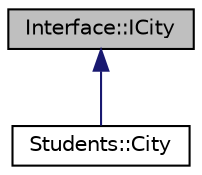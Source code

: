 digraph "Interface::ICity"
{
 // LATEX_PDF_SIZE
  edge [fontname="Helvetica",fontsize="10",labelfontname="Helvetica",labelfontsize="10"];
  node [fontname="Helvetica",fontsize="10",shape=record];
  Node1 [label="Interface::ICity",height=0.2,width=0.4,color="black", fillcolor="grey75", style="filled", fontcolor="black",tooltip="CityIF is an interface that every city in the game must fulfill. Kaupunki."];
  Node1 -> Node2 [dir="back",color="midnightblue",fontsize="10",style="solid",fontname="Helvetica"];
  Node2 [label="Students::City",height=0.2,width=0.4,color="black", fillcolor="white", style="filled",URL="$class_students_1_1_city.html",tooltip=" "];
}
